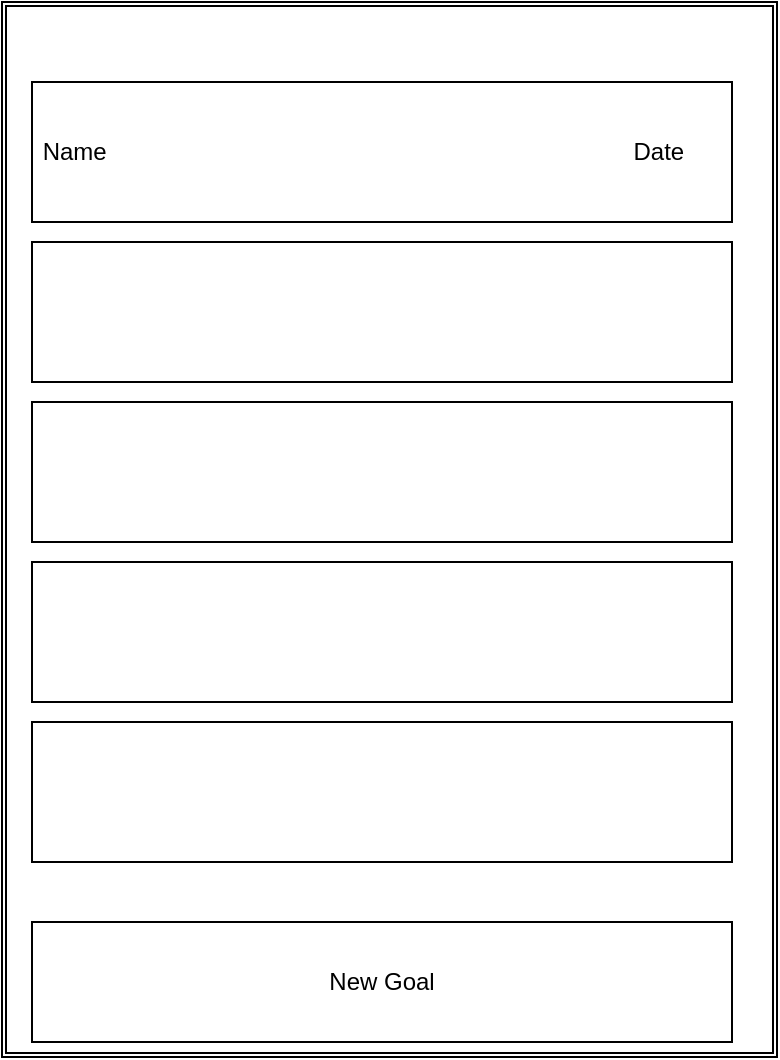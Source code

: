 <mxfile version="14.6.6" type="device"><diagram id="08EjVy1LKqml4UG4PsnQ" name="Page-1"><mxGraphModel dx="1038" dy="548" grid="1" gridSize="10" guides="1" tooltips="1" connect="1" arrows="1" fold="1" page="1" pageScale="1" pageWidth="850" pageHeight="1100" math="0" shadow="0"><root><mxCell id="0"/><mxCell id="1" parent="0"/><mxCell id="52u5rJpg73Un7D3YyNTk-2" value="" style="shape=ext;double=1;rounded=0;whiteSpace=wrap;html=1;rotation=90;" vertex="1" parent="1"><mxGeometry x="-45" y="100" width="527.5" height="387.5" as="geometry"/></mxCell><mxCell id="52u5rJpg73Un7D3YyNTk-9" value="&amp;nbsp;Name&amp;nbsp; &amp;nbsp; &amp;nbsp; &amp;nbsp; &amp;nbsp; &amp;nbsp; &amp;nbsp; &amp;nbsp; &amp;nbsp; &amp;nbsp; &amp;nbsp; &amp;nbsp; &amp;nbsp; &amp;nbsp; &amp;nbsp; &amp;nbsp; &amp;nbsp; &amp;nbsp; &amp;nbsp; &amp;nbsp; &amp;nbsp; &amp;nbsp; &amp;nbsp; &amp;nbsp; &amp;nbsp; &amp;nbsp; &amp;nbsp; &amp;nbsp; &amp;nbsp; &amp;nbsp; &amp;nbsp; &amp;nbsp; &amp;nbsp; &amp;nbsp; &amp;nbsp; &amp;nbsp; &amp;nbsp; &amp;nbsp; &amp;nbsp; &amp;nbsp;Date" style="rounded=0;whiteSpace=wrap;html=1;fillColor=#ffffff;align=left;" vertex="1" parent="1"><mxGeometry x="40" y="70" width="350" height="70" as="geometry"/></mxCell><mxCell id="52u5rJpg73Un7D3YyNTk-10" value="" style="rounded=0;whiteSpace=wrap;html=1;fillColor=#ffffff;" vertex="1" parent="1"><mxGeometry x="40" y="150" width="350" height="70" as="geometry"/></mxCell><mxCell id="52u5rJpg73Un7D3YyNTk-11" value="" style="rounded=0;whiteSpace=wrap;html=1;fillColor=#ffffff;" vertex="1" parent="1"><mxGeometry x="40" y="230" width="350" height="70" as="geometry"/></mxCell><mxCell id="52u5rJpg73Un7D3YyNTk-12" value="" style="rounded=0;whiteSpace=wrap;html=1;fillColor=#ffffff;" vertex="1" parent="1"><mxGeometry x="40" y="310" width="350" height="70" as="geometry"/></mxCell><mxCell id="52u5rJpg73Un7D3YyNTk-13" value="" style="rounded=0;whiteSpace=wrap;html=1;fillColor=#ffffff;" vertex="1" parent="1"><mxGeometry x="40" y="390" width="350" height="70" as="geometry"/></mxCell><mxCell id="52u5rJpg73Un7D3YyNTk-14" value="New Goal" style="rounded=0;whiteSpace=wrap;html=1;fillColor=#ffffff;" vertex="1" parent="1"><mxGeometry x="40" y="490" width="350" height="60" as="geometry"/></mxCell></root></mxGraphModel></diagram></mxfile>